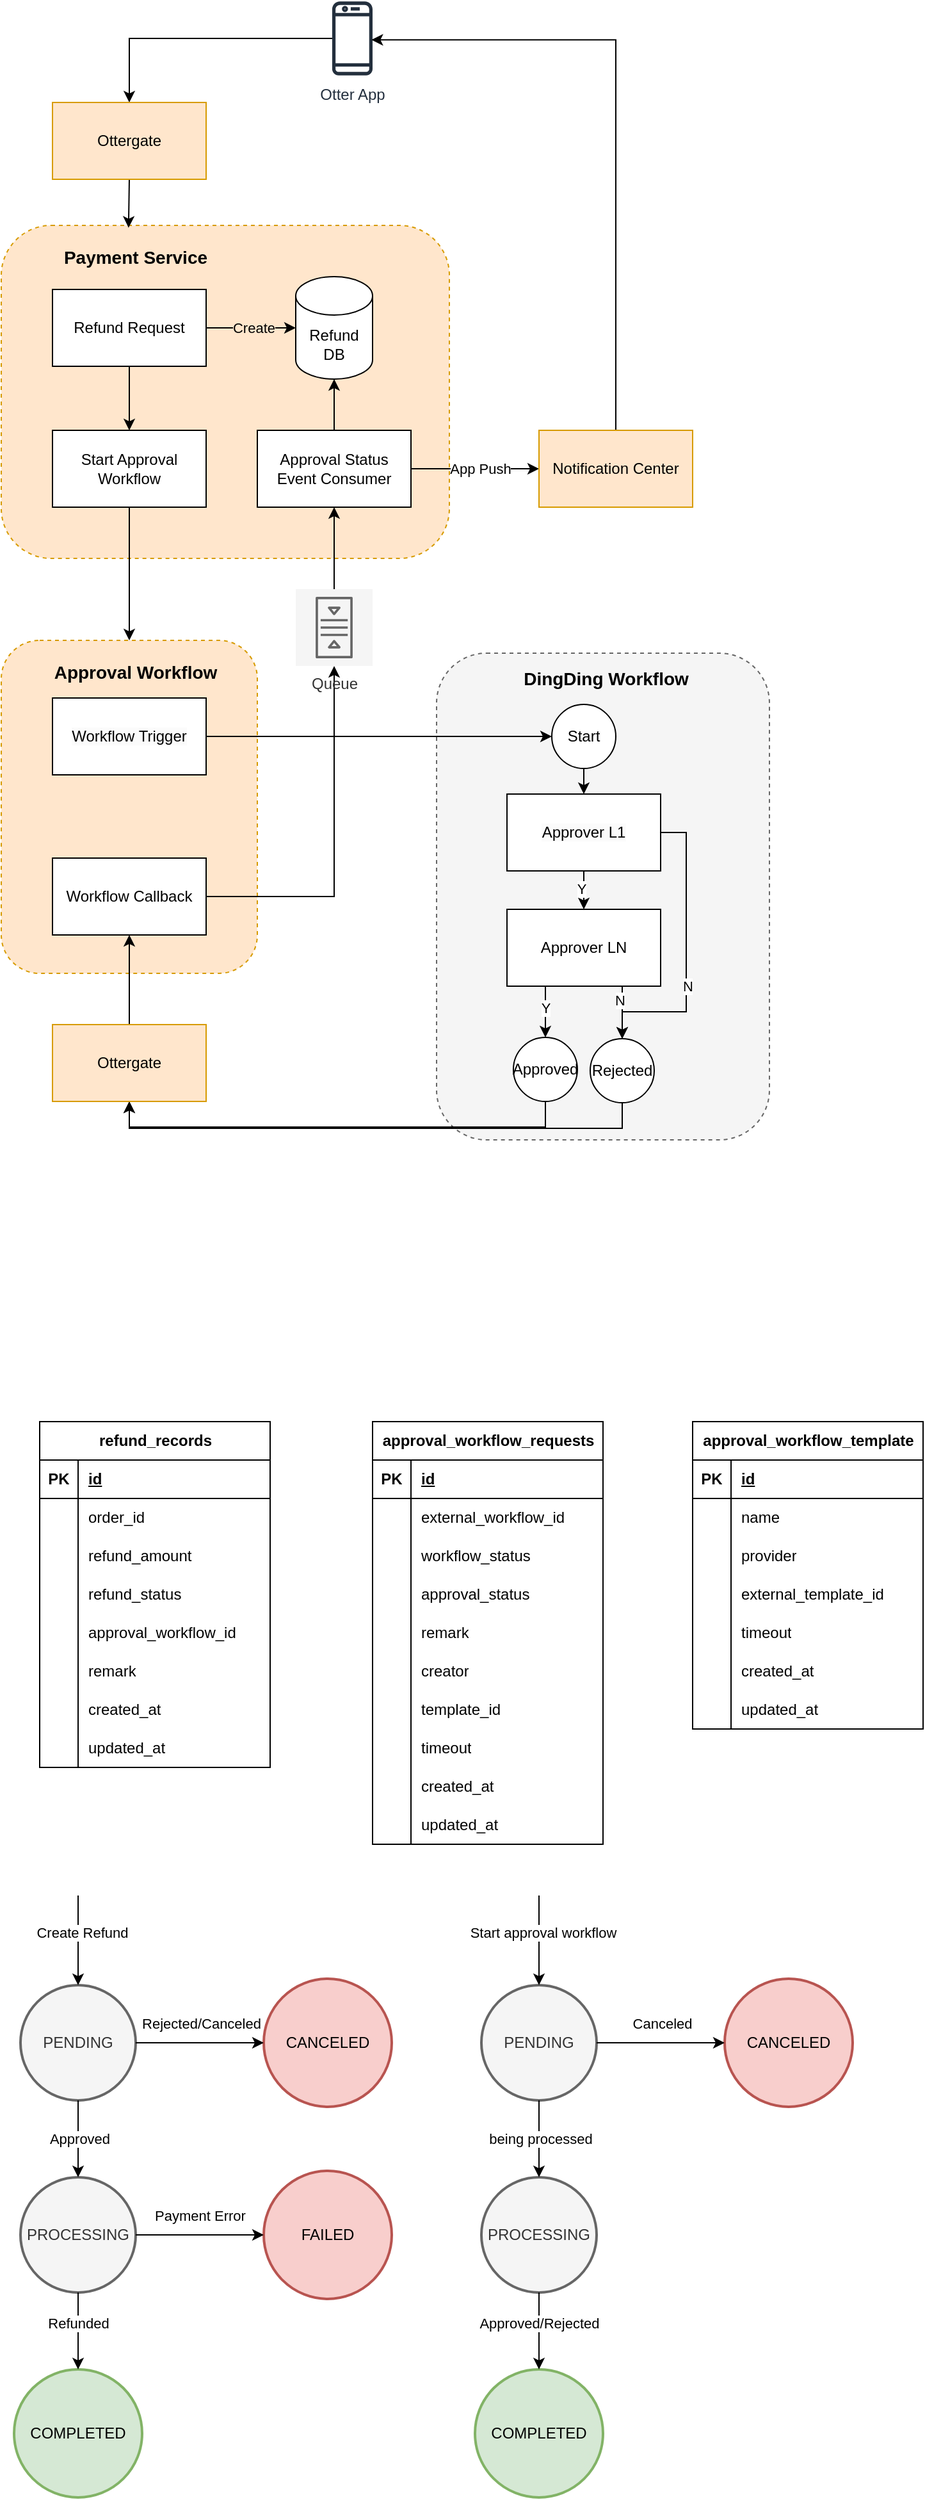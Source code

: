 <mxfile version="22.0.4" type="github">
  <diagram name="Page-1" id="4uHMcKMRvg0_LEWAuXip">
    <mxGraphModel dx="770" dy="955" grid="1" gridSize="10" guides="1" tooltips="1" connect="1" arrows="1" fold="1" page="1" pageScale="1" pageWidth="850" pageHeight="1100" math="0" shadow="0">
      <root>
        <mxCell id="0" />
        <mxCell id="1" parent="0" />
        <mxCell id="o_j3ER19nrDaT_RUkGzO-40" value="" style="rounded=1;whiteSpace=wrap;html=1;dashed=1;fillColor=#ffe6cc;strokeColor=#d79b00;" parent="1" vertex="1">
          <mxGeometry x="60" y="196" width="350" height="260" as="geometry" />
        </mxCell>
        <mxCell id="o_j3ER19nrDaT_RUkGzO-16" value="" style="rounded=1;whiteSpace=wrap;html=1;dashed=1;fillColor=#f5f5f5;fontColor=#333333;strokeColor=#666666;" parent="1" vertex="1">
          <mxGeometry x="400" y="530" width="260" height="380" as="geometry" />
        </mxCell>
        <mxCell id="o_j3ER19nrDaT_RUkGzO-13" value="" style="rounded=1;whiteSpace=wrap;html=1;dashed=1;fillColor=#ffe6cc;strokeColor=#d79b00;" parent="1" vertex="1">
          <mxGeometry x="60" y="520" width="200" height="260" as="geometry" />
        </mxCell>
        <mxCell id="o_j3ER19nrDaT_RUkGzO-6" value="" style="edgeStyle=orthogonalEdgeStyle;rounded=0;orthogonalLoop=1;jettySize=auto;html=1;entryX=0.5;entryY=0;entryDx=0;entryDy=0;" parent="1" source="o_j3ER19nrDaT_RUkGzO-3" target="o_j3ER19nrDaT_RUkGzO-59" edge="1">
          <mxGeometry relative="1" as="geometry" />
        </mxCell>
        <mxCell id="o_j3ER19nrDaT_RUkGzO-3" value="Otter App" style="sketch=0;outlineConnect=0;fontColor=#232F3E;gradientColor=none;fillColor=#232F3D;strokeColor=none;dashed=0;verticalLabelPosition=bottom;verticalAlign=top;align=center;html=1;fontSize=12;fontStyle=0;aspect=fixed;pointerEvents=1;shape=mxgraph.aws4.mobile_client;" parent="1" vertex="1">
          <mxGeometry x="318.46" y="20" width="31.54" height="60" as="geometry" />
        </mxCell>
        <mxCell id="o_j3ER19nrDaT_RUkGzO-44" style="edgeStyle=orthogonalEdgeStyle;rounded=0;orthogonalLoop=1;jettySize=auto;html=1;exitX=0.5;exitY=1;exitDx=0;exitDy=0;" parent="1" source="o_j3ER19nrDaT_RUkGzO-5" target="o_j3ER19nrDaT_RUkGzO-42" edge="1">
          <mxGeometry relative="1" as="geometry" />
        </mxCell>
        <mxCell id="o_j3ER19nrDaT_RUkGzO-47" style="edgeStyle=orthogonalEdgeStyle;rounded=0;orthogonalLoop=1;jettySize=auto;html=1;exitX=1;exitY=0.5;exitDx=0;exitDy=0;" parent="1" source="o_j3ER19nrDaT_RUkGzO-5" target="o_j3ER19nrDaT_RUkGzO-9" edge="1">
          <mxGeometry relative="1" as="geometry" />
        </mxCell>
        <mxCell id="o_j3ER19nrDaT_RUkGzO-48" value="Create" style="edgeLabel;html=1;align=center;verticalAlign=middle;resizable=0;points=[];labelBackgroundColor=#ffe6cc;" parent="o_j3ER19nrDaT_RUkGzO-47" vertex="1" connectable="0">
          <mxGeometry x="-0.273" y="-3" relative="1" as="geometry">
            <mxPoint x="11" y="-3" as="offset" />
          </mxGeometry>
        </mxCell>
        <mxCell id="o_j3ER19nrDaT_RUkGzO-5" value="Refund Request" style="rounded=0;whiteSpace=wrap;html=1;" parent="1" vertex="1">
          <mxGeometry x="100" y="246" width="120" height="60" as="geometry" />
        </mxCell>
        <mxCell id="o_j3ER19nrDaT_RUkGzO-9" value="Refund&lt;br&gt;DB" style="shape=cylinder3;whiteSpace=wrap;html=1;boundedLbl=1;backgroundOutline=1;size=15;" parent="1" vertex="1">
          <mxGeometry x="290" y="236" width="60" height="80" as="geometry" />
        </mxCell>
        <mxCell id="o_j3ER19nrDaT_RUkGzO-57" style="edgeStyle=orthogonalEdgeStyle;rounded=0;orthogonalLoop=1;jettySize=auto;html=1;exitX=1;exitY=0.5;exitDx=0;exitDy=0;" parent="1" source="o_j3ER19nrDaT_RUkGzO-12" target="o_j3ER19nrDaT_RUkGzO-21" edge="1">
          <mxGeometry relative="1" as="geometry" />
        </mxCell>
        <mxCell id="o_j3ER19nrDaT_RUkGzO-12" value="&lt;span style=&quot;color: rgb(0, 0, 0); font-family: Helvetica; font-size: 12px; font-style: normal; font-variant-ligatures: normal; font-variant-caps: normal; font-weight: 400; letter-spacing: normal; orphans: 2; text-align: center; text-indent: 0px; text-transform: none; widows: 2; word-spacing: 0px; -webkit-text-stroke-width: 0px; background-color: rgb(251, 251, 251); text-decoration-thickness: initial; text-decoration-style: initial; text-decoration-color: initial; float: none; display: inline !important;&quot;&gt;Workflow Trigger&lt;/span&gt;" style="rounded=0;whiteSpace=wrap;html=1;" parent="1" vertex="1">
          <mxGeometry x="100" y="565" width="120" height="60" as="geometry" />
        </mxCell>
        <mxCell id="o_j3ER19nrDaT_RUkGzO-14" value="&lt;font style=&quot;font-size: 14px;&quot;&gt;&lt;b&gt;Approval Workflow&lt;/b&gt;&lt;/font&gt;" style="text;html=1;strokeColor=none;fillColor=none;align=center;verticalAlign=middle;whiteSpace=wrap;rounded=0;" parent="1" vertex="1">
          <mxGeometry x="100" y="530" width="130" height="30" as="geometry" />
        </mxCell>
        <mxCell id="o_j3ER19nrDaT_RUkGzO-46" style="edgeStyle=orthogonalEdgeStyle;rounded=0;orthogonalLoop=1;jettySize=auto;html=1;exitX=1;exitY=0.5;exitDx=0;exitDy=0;" parent="1" source="o_j3ER19nrDaT_RUkGzO-15" target="o_j3ER19nrDaT_RUkGzO-45" edge="1">
          <mxGeometry relative="1" as="geometry" />
        </mxCell>
        <mxCell id="o_j3ER19nrDaT_RUkGzO-15" value="Workflow Callback" style="rounded=0;whiteSpace=wrap;html=1;" parent="1" vertex="1">
          <mxGeometry x="100" y="690" width="120" height="60" as="geometry" />
        </mxCell>
        <mxCell id="o_j3ER19nrDaT_RUkGzO-26" style="edgeStyle=orthogonalEdgeStyle;rounded=0;orthogonalLoop=1;jettySize=auto;html=1;exitX=0.5;exitY=1;exitDx=0;exitDy=0;" parent="1" source="o_j3ER19nrDaT_RUkGzO-17" target="o_j3ER19nrDaT_RUkGzO-19" edge="1">
          <mxGeometry relative="1" as="geometry" />
        </mxCell>
        <mxCell id="o_j3ER19nrDaT_RUkGzO-34" value="Y" style="edgeLabel;html=1;align=center;verticalAlign=middle;resizable=0;points=[];" parent="o_j3ER19nrDaT_RUkGzO-26" vertex="1" connectable="0">
          <mxGeometry x="0.346" y="-2" relative="1" as="geometry">
            <mxPoint as="offset" />
          </mxGeometry>
        </mxCell>
        <mxCell id="o_j3ER19nrDaT_RUkGzO-28" style="edgeStyle=orthogonalEdgeStyle;rounded=0;orthogonalLoop=1;jettySize=auto;html=1;exitX=1;exitY=0.5;exitDx=0;exitDy=0;entryX=0.5;entryY=0;entryDx=0;entryDy=0;" parent="1" source="o_j3ER19nrDaT_RUkGzO-17" target="o_j3ER19nrDaT_RUkGzO-25" edge="1">
          <mxGeometry relative="1" as="geometry">
            <Array as="points">
              <mxPoint x="595" y="670" />
              <mxPoint x="595" y="810" />
              <mxPoint x="545" y="810" />
            </Array>
          </mxGeometry>
        </mxCell>
        <mxCell id="o_j3ER19nrDaT_RUkGzO-31" value="N" style="edgeLabel;html=1;align=center;verticalAlign=middle;resizable=0;points=[];" parent="o_j3ER19nrDaT_RUkGzO-28" vertex="1" connectable="0">
          <mxGeometry x="0.081" y="-4" relative="1" as="geometry">
            <mxPoint x="5" y="15" as="offset" />
          </mxGeometry>
        </mxCell>
        <mxCell id="o_j3ER19nrDaT_RUkGzO-17" value="&lt;span style=&quot;color: rgb(0, 0, 0); font-family: Helvetica; font-size: 12px; font-style: normal; font-variant-ligatures: normal; font-variant-caps: normal; font-weight: 400; letter-spacing: normal; orphans: 2; text-align: center; text-indent: 0px; text-transform: none; widows: 2; word-spacing: 0px; -webkit-text-stroke-width: 0px; background-color: rgb(251, 251, 251); text-decoration-thickness: initial; text-decoration-style: initial; text-decoration-color: initial; float: none; display: inline !important;&quot;&gt;Approver L1&lt;/span&gt;" style="rounded=0;whiteSpace=wrap;html=1;" parent="1" vertex="1">
          <mxGeometry x="455" y="640" width="120" height="60" as="geometry" />
        </mxCell>
        <mxCell id="o_j3ER19nrDaT_RUkGzO-18" value="&lt;b&gt;&lt;font style=&quot;font-size: 14px;&quot;&gt;DingDing Workflow&lt;/font&gt;&lt;/b&gt;" style="text;html=1;strokeColor=none;fillColor=none;align=center;verticalAlign=middle;whiteSpace=wrap;rounded=0;" parent="1" vertex="1">
          <mxGeometry x="455" y="535" width="155" height="30" as="geometry" />
        </mxCell>
        <mxCell id="o_j3ER19nrDaT_RUkGzO-27" style="edgeStyle=orthogonalEdgeStyle;rounded=0;orthogonalLoop=1;jettySize=auto;html=1;exitX=0.25;exitY=1;exitDx=0;exitDy=0;entryX=0.5;entryY=0;entryDx=0;entryDy=0;" parent="1" source="o_j3ER19nrDaT_RUkGzO-19" target="o_j3ER19nrDaT_RUkGzO-22" edge="1">
          <mxGeometry relative="1" as="geometry" />
        </mxCell>
        <mxCell id="o_j3ER19nrDaT_RUkGzO-32" value="Y" style="edgeLabel;html=1;align=center;verticalAlign=middle;resizable=0;points=[];" parent="o_j3ER19nrDaT_RUkGzO-27" vertex="1" connectable="0">
          <mxGeometry x="-0.164" relative="1" as="geometry">
            <mxPoint as="offset" />
          </mxGeometry>
        </mxCell>
        <mxCell id="o_j3ER19nrDaT_RUkGzO-30" style="edgeStyle=orthogonalEdgeStyle;rounded=0;orthogonalLoop=1;jettySize=auto;html=1;exitX=0.75;exitY=1;exitDx=0;exitDy=0;entryX=0.5;entryY=0;entryDx=0;entryDy=0;" parent="1" source="o_j3ER19nrDaT_RUkGzO-19" target="o_j3ER19nrDaT_RUkGzO-25" edge="1">
          <mxGeometry relative="1" as="geometry" />
        </mxCell>
        <mxCell id="o_j3ER19nrDaT_RUkGzO-33" value="N" style="edgeLabel;html=1;align=center;verticalAlign=middle;resizable=0;points=[];" parent="o_j3ER19nrDaT_RUkGzO-30" vertex="1" connectable="0">
          <mxGeometry x="-0.481" y="-2" relative="1" as="geometry">
            <mxPoint as="offset" />
          </mxGeometry>
        </mxCell>
        <mxCell id="o_j3ER19nrDaT_RUkGzO-19" value="Approver LN" style="rounded=0;whiteSpace=wrap;html=1;" parent="1" vertex="1">
          <mxGeometry x="455" y="730" width="120" height="60" as="geometry" />
        </mxCell>
        <mxCell id="o_j3ER19nrDaT_RUkGzO-38" style="edgeStyle=orthogonalEdgeStyle;rounded=0;orthogonalLoop=1;jettySize=auto;html=1;exitX=0.5;exitY=1;exitDx=0;exitDy=0;entryX=0.5;entryY=0;entryDx=0;entryDy=0;" parent="1" source="o_j3ER19nrDaT_RUkGzO-21" target="o_j3ER19nrDaT_RUkGzO-17" edge="1">
          <mxGeometry relative="1" as="geometry" />
        </mxCell>
        <mxCell id="o_j3ER19nrDaT_RUkGzO-21" value="Start" style="ellipse;whiteSpace=wrap;html=1;aspect=fixed;" parent="1" vertex="1">
          <mxGeometry x="490" y="570" width="50" height="50" as="geometry" />
        </mxCell>
        <mxCell id="o_j3ER19nrDaT_RUkGzO-58" style="edgeStyle=orthogonalEdgeStyle;rounded=0;orthogonalLoop=1;jettySize=auto;html=1;exitX=0.5;exitY=1;exitDx=0;exitDy=0;" parent="1" source="o_j3ER19nrDaT_RUkGzO-22" edge="1">
          <mxGeometry relative="1" as="geometry">
            <Array as="points">
              <mxPoint x="485" y="900" />
              <mxPoint x="160" y="900" />
            </Array>
            <mxPoint x="160" y="880" as="targetPoint" />
          </mxGeometry>
        </mxCell>
        <mxCell id="o_j3ER19nrDaT_RUkGzO-22" value="Approved" style="ellipse;whiteSpace=wrap;html=1;aspect=fixed;" parent="1" vertex="1">
          <mxGeometry x="460" y="830" width="50" height="50" as="geometry" />
        </mxCell>
        <mxCell id="o_j3ER19nrDaT_RUkGzO-37" style="edgeStyle=orthogonalEdgeStyle;rounded=0;orthogonalLoop=1;jettySize=auto;html=1;exitX=0.5;exitY=1;exitDx=0;exitDy=0;entryX=0.5;entryY=1;entryDx=0;entryDy=0;" parent="1" source="o_j3ER19nrDaT_RUkGzO-25" target="0Br5wsLOPRUd37sEz9fp-1" edge="1">
          <mxGeometry relative="1" as="geometry">
            <Array as="points">
              <mxPoint x="545" y="901" />
              <mxPoint x="160" y="901" />
            </Array>
          </mxGeometry>
        </mxCell>
        <mxCell id="o_j3ER19nrDaT_RUkGzO-25" value="Rejected" style="ellipse;whiteSpace=wrap;html=1;aspect=fixed;" parent="1" vertex="1">
          <mxGeometry x="520" y="831" width="50" height="50" as="geometry" />
        </mxCell>
        <mxCell id="o_j3ER19nrDaT_RUkGzO-41" value="&lt;font style=&quot;font-size: 14px;&quot;&gt;&lt;b&gt;Payment Service&lt;/b&gt;&lt;/font&gt;" style="text;html=1;strokeColor=none;fillColor=none;align=center;verticalAlign=middle;whiteSpace=wrap;rounded=0;" parent="1" vertex="1">
          <mxGeometry x="100" y="206" width="130" height="30" as="geometry" />
        </mxCell>
        <mxCell id="o_j3ER19nrDaT_RUkGzO-50" style="edgeStyle=orthogonalEdgeStyle;rounded=0;orthogonalLoop=1;jettySize=auto;html=1;exitX=0.5;exitY=1;exitDx=0;exitDy=0;entryX=0.5;entryY=0;entryDx=0;entryDy=0;" parent="1" source="o_j3ER19nrDaT_RUkGzO-42" target="o_j3ER19nrDaT_RUkGzO-13" edge="1">
          <mxGeometry relative="1" as="geometry" />
        </mxCell>
        <mxCell id="o_j3ER19nrDaT_RUkGzO-42" value="Start Approval Workflow" style="rounded=0;whiteSpace=wrap;html=1;" parent="1" vertex="1">
          <mxGeometry x="100" y="356" width="120" height="60" as="geometry" />
        </mxCell>
        <mxCell id="o_j3ER19nrDaT_RUkGzO-51" style="edgeStyle=orthogonalEdgeStyle;rounded=0;orthogonalLoop=1;jettySize=auto;html=1;exitX=0.5;exitY=0;exitDx=0;exitDy=0;entryX=0.5;entryY=1;entryDx=0;entryDy=0;entryPerimeter=0;" parent="1" source="o_j3ER19nrDaT_RUkGzO-43" target="o_j3ER19nrDaT_RUkGzO-9" edge="1">
          <mxGeometry relative="1" as="geometry" />
        </mxCell>
        <mxCell id="o_j3ER19nrDaT_RUkGzO-54" style="edgeStyle=orthogonalEdgeStyle;rounded=0;orthogonalLoop=1;jettySize=auto;html=1;exitX=1;exitY=0.5;exitDx=0;exitDy=0;entryX=0;entryY=0.5;entryDx=0;entryDy=0;" parent="1" source="o_j3ER19nrDaT_RUkGzO-43" target="o_j3ER19nrDaT_RUkGzO-52" edge="1">
          <mxGeometry relative="1" as="geometry" />
        </mxCell>
        <mxCell id="o_j3ER19nrDaT_RUkGzO-55" value="App Push" style="edgeLabel;html=1;align=center;verticalAlign=middle;resizable=0;points=[];" parent="o_j3ER19nrDaT_RUkGzO-54" vertex="1" connectable="0">
          <mxGeometry x="0.068" relative="1" as="geometry">
            <mxPoint as="offset" />
          </mxGeometry>
        </mxCell>
        <mxCell id="o_j3ER19nrDaT_RUkGzO-43" value="Approval Status Event Consumer" style="rounded=0;whiteSpace=wrap;html=1;" parent="1" vertex="1">
          <mxGeometry x="260" y="356" width="120" height="60" as="geometry" />
        </mxCell>
        <mxCell id="o_j3ER19nrDaT_RUkGzO-49" style="edgeStyle=orthogonalEdgeStyle;rounded=0;orthogonalLoop=1;jettySize=auto;html=1;" parent="1" source="o_j3ER19nrDaT_RUkGzO-45" target="o_j3ER19nrDaT_RUkGzO-43" edge="1">
          <mxGeometry relative="1" as="geometry" />
        </mxCell>
        <mxCell id="o_j3ER19nrDaT_RUkGzO-45" value="Queue&lt;br&gt;" style="sketch=0;outlineConnect=0;fontColor=#333333;strokeColor=#666666;fillColor=#f5f5f5;dashed=0;verticalLabelPosition=bottom;verticalAlign=top;align=center;html=1;fontSize=12;fontStyle=0;aspect=fixed;shape=mxgraph.aws4.resourceIcon;resIcon=mxgraph.aws4.queue;direction=south;" parent="1" vertex="1">
          <mxGeometry x="290" y="480" width="60" height="60" as="geometry" />
        </mxCell>
        <mxCell id="o_j3ER19nrDaT_RUkGzO-53" style="edgeStyle=orthogonalEdgeStyle;rounded=0;orthogonalLoop=1;jettySize=auto;html=1;exitX=0.5;exitY=0;exitDx=0;exitDy=0;entryX=0.974;entryY=0.519;entryDx=0;entryDy=0;entryPerimeter=0;" parent="1" source="o_j3ER19nrDaT_RUkGzO-52" target="o_j3ER19nrDaT_RUkGzO-3" edge="1">
          <mxGeometry relative="1" as="geometry" />
        </mxCell>
        <mxCell id="o_j3ER19nrDaT_RUkGzO-52" value="Notification Center" style="rounded=0;whiteSpace=wrap;html=1;fillColor=#ffe6cc;strokeColor=#d79b00;" parent="1" vertex="1">
          <mxGeometry x="480" y="356" width="120" height="60" as="geometry" />
        </mxCell>
        <mxCell id="o_j3ER19nrDaT_RUkGzO-60" style="edgeStyle=orthogonalEdgeStyle;rounded=0;orthogonalLoop=1;jettySize=auto;html=1;exitX=0.5;exitY=1;exitDx=0;exitDy=0;entryX=0.284;entryY=0.007;entryDx=0;entryDy=0;entryPerimeter=0;" parent="1" source="o_j3ER19nrDaT_RUkGzO-59" target="o_j3ER19nrDaT_RUkGzO-40" edge="1">
          <mxGeometry relative="1" as="geometry" />
        </mxCell>
        <mxCell id="o_j3ER19nrDaT_RUkGzO-59" value="Ottergate" style="rounded=0;whiteSpace=wrap;html=1;fillColor=#ffe6cc;strokeColor=#d79b00;" parent="1" vertex="1">
          <mxGeometry x="100" y="100" width="120" height="60" as="geometry" />
        </mxCell>
        <mxCell id="0Br5wsLOPRUd37sEz9fp-2" style="edgeStyle=orthogonalEdgeStyle;rounded=0;orthogonalLoop=1;jettySize=auto;html=1;exitX=0.5;exitY=0;exitDx=0;exitDy=0;entryX=0.5;entryY=1;entryDx=0;entryDy=0;" edge="1" parent="1" source="0Br5wsLOPRUd37sEz9fp-1" target="o_j3ER19nrDaT_RUkGzO-15">
          <mxGeometry relative="1" as="geometry" />
        </mxCell>
        <mxCell id="0Br5wsLOPRUd37sEz9fp-1" value="Ottergate" style="rounded=0;whiteSpace=wrap;html=1;fillColor=#ffe6cc;strokeColor=#d79b00;" vertex="1" parent="1">
          <mxGeometry x="100" y="820" width="120" height="60" as="geometry" />
        </mxCell>
        <mxCell id="0Br5wsLOPRUd37sEz9fp-13" value="refund_records" style="shape=table;startSize=30;container=1;collapsible=1;childLayout=tableLayout;fixedRows=1;rowLines=0;fontStyle=1;align=center;resizeLast=1;html=1;" vertex="1" parent="1">
          <mxGeometry x="90" y="1130" width="180" height="270" as="geometry" />
        </mxCell>
        <mxCell id="0Br5wsLOPRUd37sEz9fp-14" value="" style="shape=tableRow;horizontal=0;startSize=0;swimlaneHead=0;swimlaneBody=0;fillColor=none;collapsible=0;dropTarget=0;points=[[0,0.5],[1,0.5]];portConstraint=eastwest;top=0;left=0;right=0;bottom=1;" vertex="1" parent="0Br5wsLOPRUd37sEz9fp-13">
          <mxGeometry y="30" width="180" height="30" as="geometry" />
        </mxCell>
        <mxCell id="0Br5wsLOPRUd37sEz9fp-15" value="PK" style="shape=partialRectangle;connectable=0;fillColor=none;top=0;left=0;bottom=0;right=0;fontStyle=1;overflow=hidden;whiteSpace=wrap;html=1;" vertex="1" parent="0Br5wsLOPRUd37sEz9fp-14">
          <mxGeometry width="30" height="30" as="geometry">
            <mxRectangle width="30" height="30" as="alternateBounds" />
          </mxGeometry>
        </mxCell>
        <mxCell id="0Br5wsLOPRUd37sEz9fp-16" value="id" style="shape=partialRectangle;connectable=0;fillColor=none;top=0;left=0;bottom=0;right=0;align=left;spacingLeft=6;fontStyle=5;overflow=hidden;whiteSpace=wrap;html=1;" vertex="1" parent="0Br5wsLOPRUd37sEz9fp-14">
          <mxGeometry x="30" width="150" height="30" as="geometry">
            <mxRectangle width="150" height="30" as="alternateBounds" />
          </mxGeometry>
        </mxCell>
        <mxCell id="0Br5wsLOPRUd37sEz9fp-17" value="" style="shape=tableRow;horizontal=0;startSize=0;swimlaneHead=0;swimlaneBody=0;fillColor=none;collapsible=0;dropTarget=0;points=[[0,0.5],[1,0.5]];portConstraint=eastwest;top=0;left=0;right=0;bottom=0;" vertex="1" parent="0Br5wsLOPRUd37sEz9fp-13">
          <mxGeometry y="60" width="180" height="30" as="geometry" />
        </mxCell>
        <mxCell id="0Br5wsLOPRUd37sEz9fp-18" value="" style="shape=partialRectangle;connectable=0;fillColor=none;top=0;left=0;bottom=0;right=0;editable=1;overflow=hidden;whiteSpace=wrap;html=1;" vertex="1" parent="0Br5wsLOPRUd37sEz9fp-17">
          <mxGeometry width="30" height="30" as="geometry">
            <mxRectangle width="30" height="30" as="alternateBounds" />
          </mxGeometry>
        </mxCell>
        <mxCell id="0Br5wsLOPRUd37sEz9fp-19" value="order_id" style="shape=partialRectangle;connectable=0;fillColor=none;top=0;left=0;bottom=0;right=0;align=left;spacingLeft=6;overflow=hidden;whiteSpace=wrap;html=1;" vertex="1" parent="0Br5wsLOPRUd37sEz9fp-17">
          <mxGeometry x="30" width="150" height="30" as="geometry">
            <mxRectangle width="150" height="30" as="alternateBounds" />
          </mxGeometry>
        </mxCell>
        <mxCell id="0Br5wsLOPRUd37sEz9fp-20" value="" style="shape=tableRow;horizontal=0;startSize=0;swimlaneHead=0;swimlaneBody=0;fillColor=none;collapsible=0;dropTarget=0;points=[[0,0.5],[1,0.5]];portConstraint=eastwest;top=0;left=0;right=0;bottom=0;" vertex="1" parent="0Br5wsLOPRUd37sEz9fp-13">
          <mxGeometry y="90" width="180" height="30" as="geometry" />
        </mxCell>
        <mxCell id="0Br5wsLOPRUd37sEz9fp-21" value="" style="shape=partialRectangle;connectable=0;fillColor=none;top=0;left=0;bottom=0;right=0;editable=1;overflow=hidden;whiteSpace=wrap;html=1;" vertex="1" parent="0Br5wsLOPRUd37sEz9fp-20">
          <mxGeometry width="30" height="30" as="geometry">
            <mxRectangle width="30" height="30" as="alternateBounds" />
          </mxGeometry>
        </mxCell>
        <mxCell id="0Br5wsLOPRUd37sEz9fp-22" value="refund_amount" style="shape=partialRectangle;connectable=0;fillColor=none;top=0;left=0;bottom=0;right=0;align=left;spacingLeft=6;overflow=hidden;whiteSpace=wrap;html=1;" vertex="1" parent="0Br5wsLOPRUd37sEz9fp-20">
          <mxGeometry x="30" width="150" height="30" as="geometry">
            <mxRectangle width="150" height="30" as="alternateBounds" />
          </mxGeometry>
        </mxCell>
        <mxCell id="0Br5wsLOPRUd37sEz9fp-23" value="" style="shape=tableRow;horizontal=0;startSize=0;swimlaneHead=0;swimlaneBody=0;fillColor=none;collapsible=0;dropTarget=0;points=[[0,0.5],[1,0.5]];portConstraint=eastwest;top=0;left=0;right=0;bottom=0;" vertex="1" parent="0Br5wsLOPRUd37sEz9fp-13">
          <mxGeometry y="120" width="180" height="30" as="geometry" />
        </mxCell>
        <mxCell id="0Br5wsLOPRUd37sEz9fp-24" value="" style="shape=partialRectangle;connectable=0;fillColor=none;top=0;left=0;bottom=0;right=0;editable=1;overflow=hidden;whiteSpace=wrap;html=1;" vertex="1" parent="0Br5wsLOPRUd37sEz9fp-23">
          <mxGeometry width="30" height="30" as="geometry">
            <mxRectangle width="30" height="30" as="alternateBounds" />
          </mxGeometry>
        </mxCell>
        <mxCell id="0Br5wsLOPRUd37sEz9fp-25" value="refund_status" style="shape=partialRectangle;connectable=0;fillColor=none;top=0;left=0;bottom=0;right=0;align=left;spacingLeft=6;overflow=hidden;whiteSpace=wrap;html=1;" vertex="1" parent="0Br5wsLOPRUd37sEz9fp-23">
          <mxGeometry x="30" width="150" height="30" as="geometry">
            <mxRectangle width="150" height="30" as="alternateBounds" />
          </mxGeometry>
        </mxCell>
        <mxCell id="0Br5wsLOPRUd37sEz9fp-73" value="" style="shape=tableRow;horizontal=0;startSize=0;swimlaneHead=0;swimlaneBody=0;fillColor=none;collapsible=0;dropTarget=0;points=[[0,0.5],[1,0.5]];portConstraint=eastwest;top=0;left=0;right=0;bottom=0;" vertex="1" parent="0Br5wsLOPRUd37sEz9fp-13">
          <mxGeometry y="150" width="180" height="30" as="geometry" />
        </mxCell>
        <mxCell id="0Br5wsLOPRUd37sEz9fp-74" value="" style="shape=partialRectangle;connectable=0;fillColor=none;top=0;left=0;bottom=0;right=0;editable=1;overflow=hidden;whiteSpace=wrap;html=1;" vertex="1" parent="0Br5wsLOPRUd37sEz9fp-73">
          <mxGeometry width="30" height="30" as="geometry">
            <mxRectangle width="30" height="30" as="alternateBounds" />
          </mxGeometry>
        </mxCell>
        <mxCell id="0Br5wsLOPRUd37sEz9fp-75" value="approval_workflow_id" style="shape=partialRectangle;connectable=0;fillColor=none;top=0;left=0;bottom=0;right=0;align=left;spacingLeft=6;overflow=hidden;whiteSpace=wrap;html=1;" vertex="1" parent="0Br5wsLOPRUd37sEz9fp-73">
          <mxGeometry x="30" width="150" height="30" as="geometry">
            <mxRectangle width="150" height="30" as="alternateBounds" />
          </mxGeometry>
        </mxCell>
        <mxCell id="0Br5wsLOPRUd37sEz9fp-27" value="" style="shape=tableRow;horizontal=0;startSize=0;swimlaneHead=0;swimlaneBody=0;fillColor=none;collapsible=0;dropTarget=0;points=[[0,0.5],[1,0.5]];portConstraint=eastwest;top=0;left=0;right=0;bottom=0;" vertex="1" parent="0Br5wsLOPRUd37sEz9fp-13">
          <mxGeometry y="180" width="180" height="30" as="geometry" />
        </mxCell>
        <mxCell id="0Br5wsLOPRUd37sEz9fp-28" value="" style="shape=partialRectangle;connectable=0;fillColor=none;top=0;left=0;bottom=0;right=0;editable=1;overflow=hidden;whiteSpace=wrap;html=1;" vertex="1" parent="0Br5wsLOPRUd37sEz9fp-27">
          <mxGeometry width="30" height="30" as="geometry">
            <mxRectangle width="30" height="30" as="alternateBounds" />
          </mxGeometry>
        </mxCell>
        <mxCell id="0Br5wsLOPRUd37sEz9fp-29" value="remark" style="shape=partialRectangle;connectable=0;fillColor=none;top=0;left=0;bottom=0;right=0;align=left;spacingLeft=6;overflow=hidden;whiteSpace=wrap;html=1;" vertex="1" parent="0Br5wsLOPRUd37sEz9fp-27">
          <mxGeometry x="30" width="150" height="30" as="geometry">
            <mxRectangle width="150" height="30" as="alternateBounds" />
          </mxGeometry>
        </mxCell>
        <mxCell id="0Br5wsLOPRUd37sEz9fp-30" value="" style="shape=tableRow;horizontal=0;startSize=0;swimlaneHead=0;swimlaneBody=0;fillColor=none;collapsible=0;dropTarget=0;points=[[0,0.5],[1,0.5]];portConstraint=eastwest;top=0;left=0;right=0;bottom=0;" vertex="1" parent="0Br5wsLOPRUd37sEz9fp-13">
          <mxGeometry y="210" width="180" height="30" as="geometry" />
        </mxCell>
        <mxCell id="0Br5wsLOPRUd37sEz9fp-31" value="" style="shape=partialRectangle;connectable=0;fillColor=none;top=0;left=0;bottom=0;right=0;editable=1;overflow=hidden;whiteSpace=wrap;html=1;" vertex="1" parent="0Br5wsLOPRUd37sEz9fp-30">
          <mxGeometry width="30" height="30" as="geometry">
            <mxRectangle width="30" height="30" as="alternateBounds" />
          </mxGeometry>
        </mxCell>
        <mxCell id="0Br5wsLOPRUd37sEz9fp-32" value="created_at" style="shape=partialRectangle;connectable=0;fillColor=none;top=0;left=0;bottom=0;right=0;align=left;spacingLeft=6;overflow=hidden;whiteSpace=wrap;html=1;" vertex="1" parent="0Br5wsLOPRUd37sEz9fp-30">
          <mxGeometry x="30" width="150" height="30" as="geometry">
            <mxRectangle width="150" height="30" as="alternateBounds" />
          </mxGeometry>
        </mxCell>
        <mxCell id="0Br5wsLOPRUd37sEz9fp-33" value="" style="shape=tableRow;horizontal=0;startSize=0;swimlaneHead=0;swimlaneBody=0;fillColor=none;collapsible=0;dropTarget=0;points=[[0,0.5],[1,0.5]];portConstraint=eastwest;top=0;left=0;right=0;bottom=0;" vertex="1" parent="0Br5wsLOPRUd37sEz9fp-13">
          <mxGeometry y="240" width="180" height="30" as="geometry" />
        </mxCell>
        <mxCell id="0Br5wsLOPRUd37sEz9fp-34" value="" style="shape=partialRectangle;connectable=0;fillColor=none;top=0;left=0;bottom=0;right=0;editable=1;overflow=hidden;whiteSpace=wrap;html=1;" vertex="1" parent="0Br5wsLOPRUd37sEz9fp-33">
          <mxGeometry width="30" height="30" as="geometry">
            <mxRectangle width="30" height="30" as="alternateBounds" />
          </mxGeometry>
        </mxCell>
        <mxCell id="0Br5wsLOPRUd37sEz9fp-35" value="updated_at" style="shape=partialRectangle;connectable=0;fillColor=none;top=0;left=0;bottom=0;right=0;align=left;spacingLeft=6;overflow=hidden;whiteSpace=wrap;html=1;" vertex="1" parent="0Br5wsLOPRUd37sEz9fp-33">
          <mxGeometry x="30" width="150" height="30" as="geometry">
            <mxRectangle width="150" height="30" as="alternateBounds" />
          </mxGeometry>
        </mxCell>
        <mxCell id="0Br5wsLOPRUd37sEz9fp-39" value="approval_workflow_requests" style="shape=table;startSize=30;container=1;collapsible=1;childLayout=tableLayout;fixedRows=1;rowLines=0;fontStyle=1;align=center;resizeLast=1;html=1;" vertex="1" parent="1">
          <mxGeometry x="350" y="1130" width="180" height="330" as="geometry">
            <mxRectangle x="350" y="1130" width="210" height="30" as="alternateBounds" />
          </mxGeometry>
        </mxCell>
        <mxCell id="0Br5wsLOPRUd37sEz9fp-40" value="" style="shape=tableRow;horizontal=0;startSize=0;swimlaneHead=0;swimlaneBody=0;fillColor=none;collapsible=0;dropTarget=0;points=[[0,0.5],[1,0.5]];portConstraint=eastwest;top=0;left=0;right=0;bottom=1;" vertex="1" parent="0Br5wsLOPRUd37sEz9fp-39">
          <mxGeometry y="30" width="180" height="30" as="geometry" />
        </mxCell>
        <mxCell id="0Br5wsLOPRUd37sEz9fp-41" value="PK" style="shape=partialRectangle;connectable=0;fillColor=none;top=0;left=0;bottom=0;right=0;fontStyle=1;overflow=hidden;whiteSpace=wrap;html=1;" vertex="1" parent="0Br5wsLOPRUd37sEz9fp-40">
          <mxGeometry width="30" height="30" as="geometry">
            <mxRectangle width="30" height="30" as="alternateBounds" />
          </mxGeometry>
        </mxCell>
        <mxCell id="0Br5wsLOPRUd37sEz9fp-42" value="id" style="shape=partialRectangle;connectable=0;fillColor=none;top=0;left=0;bottom=0;right=0;align=left;spacingLeft=6;fontStyle=5;overflow=hidden;whiteSpace=wrap;html=1;" vertex="1" parent="0Br5wsLOPRUd37sEz9fp-40">
          <mxGeometry x="30" width="150" height="30" as="geometry">
            <mxRectangle width="150" height="30" as="alternateBounds" />
          </mxGeometry>
        </mxCell>
        <mxCell id="0Br5wsLOPRUd37sEz9fp-46" value="" style="shape=tableRow;horizontal=0;startSize=0;swimlaneHead=0;swimlaneBody=0;fillColor=none;collapsible=0;dropTarget=0;points=[[0,0.5],[1,0.5]];portConstraint=eastwest;top=0;left=0;right=0;bottom=0;" vertex="1" parent="0Br5wsLOPRUd37sEz9fp-39">
          <mxGeometry y="60" width="180" height="30" as="geometry" />
        </mxCell>
        <mxCell id="0Br5wsLOPRUd37sEz9fp-47" value="" style="shape=partialRectangle;connectable=0;fillColor=none;top=0;left=0;bottom=0;right=0;editable=1;overflow=hidden;whiteSpace=wrap;html=1;" vertex="1" parent="0Br5wsLOPRUd37sEz9fp-46">
          <mxGeometry width="30" height="30" as="geometry">
            <mxRectangle width="30" height="30" as="alternateBounds" />
          </mxGeometry>
        </mxCell>
        <mxCell id="0Br5wsLOPRUd37sEz9fp-48" value="external_workflow_id" style="shape=partialRectangle;connectable=0;fillColor=none;top=0;left=0;bottom=0;right=0;align=left;spacingLeft=6;overflow=hidden;whiteSpace=wrap;html=1;" vertex="1" parent="0Br5wsLOPRUd37sEz9fp-46">
          <mxGeometry x="30" width="150" height="30" as="geometry">
            <mxRectangle width="150" height="30" as="alternateBounds" />
          </mxGeometry>
        </mxCell>
        <mxCell id="0Br5wsLOPRUd37sEz9fp-49" value="" style="shape=tableRow;horizontal=0;startSize=0;swimlaneHead=0;swimlaneBody=0;fillColor=none;collapsible=0;dropTarget=0;points=[[0,0.5],[1,0.5]];portConstraint=eastwest;top=0;left=0;right=0;bottom=0;" vertex="1" parent="0Br5wsLOPRUd37sEz9fp-39">
          <mxGeometry y="90" width="180" height="30" as="geometry" />
        </mxCell>
        <mxCell id="0Br5wsLOPRUd37sEz9fp-50" value="" style="shape=partialRectangle;connectable=0;fillColor=none;top=0;left=0;bottom=0;right=0;editable=1;overflow=hidden;whiteSpace=wrap;html=1;" vertex="1" parent="0Br5wsLOPRUd37sEz9fp-49">
          <mxGeometry width="30" height="30" as="geometry">
            <mxRectangle width="30" height="30" as="alternateBounds" />
          </mxGeometry>
        </mxCell>
        <mxCell id="0Br5wsLOPRUd37sEz9fp-51" value="workflow_status" style="shape=partialRectangle;connectable=0;fillColor=none;top=0;left=0;bottom=0;right=0;align=left;spacingLeft=6;overflow=hidden;whiteSpace=wrap;html=1;" vertex="1" parent="0Br5wsLOPRUd37sEz9fp-49">
          <mxGeometry x="30" width="150" height="30" as="geometry">
            <mxRectangle width="150" height="30" as="alternateBounds" />
          </mxGeometry>
        </mxCell>
        <mxCell id="0Br5wsLOPRUd37sEz9fp-70" value="" style="shape=tableRow;horizontal=0;startSize=0;swimlaneHead=0;swimlaneBody=0;fillColor=none;collapsible=0;dropTarget=0;points=[[0,0.5],[1,0.5]];portConstraint=eastwest;top=0;left=0;right=0;bottom=0;" vertex="1" parent="0Br5wsLOPRUd37sEz9fp-39">
          <mxGeometry y="120" width="180" height="30" as="geometry" />
        </mxCell>
        <mxCell id="0Br5wsLOPRUd37sEz9fp-71" value="" style="shape=partialRectangle;connectable=0;fillColor=none;top=0;left=0;bottom=0;right=0;editable=1;overflow=hidden;whiteSpace=wrap;html=1;" vertex="1" parent="0Br5wsLOPRUd37sEz9fp-70">
          <mxGeometry width="30" height="30" as="geometry">
            <mxRectangle width="30" height="30" as="alternateBounds" />
          </mxGeometry>
        </mxCell>
        <mxCell id="0Br5wsLOPRUd37sEz9fp-72" value="approval_status" style="shape=partialRectangle;connectable=0;fillColor=none;top=0;left=0;bottom=0;right=0;align=left;spacingLeft=6;overflow=hidden;whiteSpace=wrap;html=1;" vertex="1" parent="0Br5wsLOPRUd37sEz9fp-70">
          <mxGeometry x="30" width="150" height="30" as="geometry">
            <mxRectangle width="150" height="30" as="alternateBounds" />
          </mxGeometry>
        </mxCell>
        <mxCell id="0Br5wsLOPRUd37sEz9fp-61" value="" style="shape=tableRow;horizontal=0;startSize=0;swimlaneHead=0;swimlaneBody=0;fillColor=none;collapsible=0;dropTarget=0;points=[[0,0.5],[1,0.5]];portConstraint=eastwest;top=0;left=0;right=0;bottom=0;" vertex="1" parent="0Br5wsLOPRUd37sEz9fp-39">
          <mxGeometry y="150" width="180" height="30" as="geometry" />
        </mxCell>
        <mxCell id="0Br5wsLOPRUd37sEz9fp-62" value="" style="shape=partialRectangle;connectable=0;fillColor=none;top=0;left=0;bottom=0;right=0;editable=1;overflow=hidden;whiteSpace=wrap;html=1;" vertex="1" parent="0Br5wsLOPRUd37sEz9fp-61">
          <mxGeometry width="30" height="30" as="geometry">
            <mxRectangle width="30" height="30" as="alternateBounds" />
          </mxGeometry>
        </mxCell>
        <mxCell id="0Br5wsLOPRUd37sEz9fp-63" value="remark" style="shape=partialRectangle;connectable=0;fillColor=none;top=0;left=0;bottom=0;right=0;align=left;spacingLeft=6;overflow=hidden;whiteSpace=wrap;html=1;" vertex="1" parent="0Br5wsLOPRUd37sEz9fp-61">
          <mxGeometry x="30" width="150" height="30" as="geometry">
            <mxRectangle width="150" height="30" as="alternateBounds" />
          </mxGeometry>
        </mxCell>
        <mxCell id="0Br5wsLOPRUd37sEz9fp-52" value="" style="shape=tableRow;horizontal=0;startSize=0;swimlaneHead=0;swimlaneBody=0;fillColor=none;collapsible=0;dropTarget=0;points=[[0,0.5],[1,0.5]];portConstraint=eastwest;top=0;left=0;right=0;bottom=0;" vertex="1" parent="0Br5wsLOPRUd37sEz9fp-39">
          <mxGeometry y="180" width="180" height="30" as="geometry" />
        </mxCell>
        <mxCell id="0Br5wsLOPRUd37sEz9fp-53" value="" style="shape=partialRectangle;connectable=0;fillColor=none;top=0;left=0;bottom=0;right=0;editable=1;overflow=hidden;whiteSpace=wrap;html=1;" vertex="1" parent="0Br5wsLOPRUd37sEz9fp-52">
          <mxGeometry width="30" height="30" as="geometry">
            <mxRectangle width="30" height="30" as="alternateBounds" />
          </mxGeometry>
        </mxCell>
        <mxCell id="0Br5wsLOPRUd37sEz9fp-54" value="creator" style="shape=partialRectangle;connectable=0;fillColor=none;top=0;left=0;bottom=0;right=0;align=left;spacingLeft=6;overflow=hidden;whiteSpace=wrap;html=1;" vertex="1" parent="0Br5wsLOPRUd37sEz9fp-52">
          <mxGeometry x="30" width="150" height="30" as="geometry">
            <mxRectangle width="150" height="30" as="alternateBounds" />
          </mxGeometry>
        </mxCell>
        <mxCell id="0Br5wsLOPRUd37sEz9fp-109" value="" style="shape=tableRow;horizontal=0;startSize=0;swimlaneHead=0;swimlaneBody=0;fillColor=none;collapsible=0;dropTarget=0;points=[[0,0.5],[1,0.5]];portConstraint=eastwest;top=0;left=0;right=0;bottom=0;" vertex="1" parent="0Br5wsLOPRUd37sEz9fp-39">
          <mxGeometry y="210" width="180" height="30" as="geometry" />
        </mxCell>
        <mxCell id="0Br5wsLOPRUd37sEz9fp-110" value="" style="shape=partialRectangle;connectable=0;fillColor=none;top=0;left=0;bottom=0;right=0;editable=1;overflow=hidden;whiteSpace=wrap;html=1;" vertex="1" parent="0Br5wsLOPRUd37sEz9fp-109">
          <mxGeometry width="30" height="30" as="geometry">
            <mxRectangle width="30" height="30" as="alternateBounds" />
          </mxGeometry>
        </mxCell>
        <mxCell id="0Br5wsLOPRUd37sEz9fp-111" value="template_id" style="shape=partialRectangle;connectable=0;fillColor=none;top=0;left=0;bottom=0;right=0;align=left;spacingLeft=6;overflow=hidden;whiteSpace=wrap;html=1;" vertex="1" parent="0Br5wsLOPRUd37sEz9fp-109">
          <mxGeometry x="30" width="150" height="30" as="geometry">
            <mxRectangle width="150" height="30" as="alternateBounds" />
          </mxGeometry>
        </mxCell>
        <mxCell id="0Br5wsLOPRUd37sEz9fp-148" value="" style="shape=tableRow;horizontal=0;startSize=0;swimlaneHead=0;swimlaneBody=0;fillColor=none;collapsible=0;dropTarget=0;points=[[0,0.5],[1,0.5]];portConstraint=eastwest;top=0;left=0;right=0;bottom=0;" vertex="1" parent="0Br5wsLOPRUd37sEz9fp-39">
          <mxGeometry y="240" width="180" height="30" as="geometry" />
        </mxCell>
        <mxCell id="0Br5wsLOPRUd37sEz9fp-149" value="" style="shape=partialRectangle;connectable=0;fillColor=none;top=0;left=0;bottom=0;right=0;editable=1;overflow=hidden;whiteSpace=wrap;html=1;" vertex="1" parent="0Br5wsLOPRUd37sEz9fp-148">
          <mxGeometry width="30" height="30" as="geometry">
            <mxRectangle width="30" height="30" as="alternateBounds" />
          </mxGeometry>
        </mxCell>
        <mxCell id="0Br5wsLOPRUd37sEz9fp-150" value="timeout" style="shape=partialRectangle;connectable=0;fillColor=none;top=0;left=0;bottom=0;right=0;align=left;spacingLeft=6;overflow=hidden;whiteSpace=wrap;html=1;" vertex="1" parent="0Br5wsLOPRUd37sEz9fp-148">
          <mxGeometry x="30" width="150" height="30" as="geometry">
            <mxRectangle width="150" height="30" as="alternateBounds" />
          </mxGeometry>
        </mxCell>
        <mxCell id="0Br5wsLOPRUd37sEz9fp-64" value="" style="shape=tableRow;horizontal=0;startSize=0;swimlaneHead=0;swimlaneBody=0;fillColor=none;collapsible=0;dropTarget=0;points=[[0,0.5],[1,0.5]];portConstraint=eastwest;top=0;left=0;right=0;bottom=0;" vertex="1" parent="0Br5wsLOPRUd37sEz9fp-39">
          <mxGeometry y="270" width="180" height="30" as="geometry" />
        </mxCell>
        <mxCell id="0Br5wsLOPRUd37sEz9fp-65" value="" style="shape=partialRectangle;connectable=0;fillColor=none;top=0;left=0;bottom=0;right=0;editable=1;overflow=hidden;whiteSpace=wrap;html=1;" vertex="1" parent="0Br5wsLOPRUd37sEz9fp-64">
          <mxGeometry width="30" height="30" as="geometry">
            <mxRectangle width="30" height="30" as="alternateBounds" />
          </mxGeometry>
        </mxCell>
        <mxCell id="0Br5wsLOPRUd37sEz9fp-66" value="created_at" style="shape=partialRectangle;connectable=0;fillColor=none;top=0;left=0;bottom=0;right=0;align=left;spacingLeft=6;overflow=hidden;whiteSpace=wrap;html=1;" vertex="1" parent="0Br5wsLOPRUd37sEz9fp-64">
          <mxGeometry x="30" width="150" height="30" as="geometry">
            <mxRectangle width="150" height="30" as="alternateBounds" />
          </mxGeometry>
        </mxCell>
        <mxCell id="0Br5wsLOPRUd37sEz9fp-67" value="" style="shape=tableRow;horizontal=0;startSize=0;swimlaneHead=0;swimlaneBody=0;fillColor=none;collapsible=0;dropTarget=0;points=[[0,0.5],[1,0.5]];portConstraint=eastwest;top=0;left=0;right=0;bottom=0;" vertex="1" parent="0Br5wsLOPRUd37sEz9fp-39">
          <mxGeometry y="300" width="180" height="30" as="geometry" />
        </mxCell>
        <mxCell id="0Br5wsLOPRUd37sEz9fp-68" value="" style="shape=partialRectangle;connectable=0;fillColor=none;top=0;left=0;bottom=0;right=0;editable=1;overflow=hidden;whiteSpace=wrap;html=1;" vertex="1" parent="0Br5wsLOPRUd37sEz9fp-67">
          <mxGeometry width="30" height="30" as="geometry">
            <mxRectangle width="30" height="30" as="alternateBounds" />
          </mxGeometry>
        </mxCell>
        <mxCell id="0Br5wsLOPRUd37sEz9fp-69" value="updated_at" style="shape=partialRectangle;connectable=0;fillColor=none;top=0;left=0;bottom=0;right=0;align=left;spacingLeft=6;overflow=hidden;whiteSpace=wrap;html=1;" vertex="1" parent="0Br5wsLOPRUd37sEz9fp-67">
          <mxGeometry x="30" width="150" height="30" as="geometry">
            <mxRectangle width="150" height="30" as="alternateBounds" />
          </mxGeometry>
        </mxCell>
        <mxCell id="0Br5wsLOPRUd37sEz9fp-78" value="PENDING" style="strokeWidth=2;html=1;shape=mxgraph.flowchart.start_2;whiteSpace=wrap;fillColor=#f5f5f5;fontColor=#333333;strokeColor=#666666;" vertex="1" parent="1">
          <mxGeometry x="75" y="1570" width="90" height="90" as="geometry" />
        </mxCell>
        <mxCell id="0Br5wsLOPRUd37sEz9fp-79" value="CANCELED" style="strokeWidth=2;html=1;shape=mxgraph.flowchart.start_2;whiteSpace=wrap;fillColor=#f8cecc;strokeColor=#b85450;" vertex="1" parent="1">
          <mxGeometry x="265" y="1565" width="100" height="100" as="geometry" />
        </mxCell>
        <mxCell id="0Br5wsLOPRUd37sEz9fp-80" value="PROCESSING" style="strokeWidth=2;html=1;shape=mxgraph.flowchart.start_2;whiteSpace=wrap;fillColor=#f5f5f5;fontColor=#333333;strokeColor=#666666;" vertex="1" parent="1">
          <mxGeometry x="75" y="1720" width="90" height="90" as="geometry" />
        </mxCell>
        <mxCell id="0Br5wsLOPRUd37sEz9fp-81" value="COMPLETED" style="strokeWidth=2;html=1;shape=mxgraph.flowchart.start_2;whiteSpace=wrap;fillColor=#d5e8d4;strokeColor=#82b366;" vertex="1" parent="1">
          <mxGeometry x="70" y="1870" width="100" height="100" as="geometry" />
        </mxCell>
        <mxCell id="0Br5wsLOPRUd37sEz9fp-82" value="FAILED" style="strokeWidth=2;html=1;shape=mxgraph.flowchart.start_2;whiteSpace=wrap;fillColor=#f8cecc;strokeColor=#b85450;" vertex="1" parent="1">
          <mxGeometry x="265" y="1715" width="100" height="100" as="geometry" />
        </mxCell>
        <mxCell id="0Br5wsLOPRUd37sEz9fp-83" value="" style="endArrow=classic;html=1;rounded=0;entryX=0.5;entryY=0;entryDx=0;entryDy=0;entryPerimeter=0;" edge="1" parent="1" target="0Br5wsLOPRUd37sEz9fp-78">
          <mxGeometry width="50" height="50" relative="1" as="geometry">
            <mxPoint x="120" y="1500" as="sourcePoint" />
            <mxPoint x="-15" y="1480" as="targetPoint" />
          </mxGeometry>
        </mxCell>
        <mxCell id="0Br5wsLOPRUd37sEz9fp-84" value="Create Refund" style="edgeLabel;html=1;align=center;verticalAlign=middle;resizable=0;points=[];" vertex="1" connectable="0" parent="0Br5wsLOPRUd37sEz9fp-83">
          <mxGeometry x="-0.192" y="6" relative="1" as="geometry">
            <mxPoint x="-3" as="offset" />
          </mxGeometry>
        </mxCell>
        <mxCell id="0Br5wsLOPRUd37sEz9fp-86" style="edgeStyle=orthogonalEdgeStyle;rounded=0;orthogonalLoop=1;jettySize=auto;html=1;exitX=1;exitY=0.5;exitDx=0;exitDy=0;exitPerimeter=0;entryX=0;entryY=0.5;entryDx=0;entryDy=0;entryPerimeter=0;" edge="1" parent="1" source="0Br5wsLOPRUd37sEz9fp-78" target="0Br5wsLOPRUd37sEz9fp-79">
          <mxGeometry relative="1" as="geometry" />
        </mxCell>
        <mxCell id="0Br5wsLOPRUd37sEz9fp-87" value="Rejected/Canceled" style="edgeLabel;html=1;align=center;verticalAlign=middle;resizable=0;points=[];" vertex="1" connectable="0" parent="0Br5wsLOPRUd37sEz9fp-86">
          <mxGeometry x="-0.313" y="4" relative="1" as="geometry">
            <mxPoint x="16" y="-11" as="offset" />
          </mxGeometry>
        </mxCell>
        <mxCell id="0Br5wsLOPRUd37sEz9fp-88" style="edgeStyle=orthogonalEdgeStyle;rounded=0;orthogonalLoop=1;jettySize=auto;html=1;exitX=0.5;exitY=1;exitDx=0;exitDy=0;exitPerimeter=0;entryX=0.5;entryY=0;entryDx=0;entryDy=0;entryPerimeter=0;" edge="1" parent="1" source="0Br5wsLOPRUd37sEz9fp-78" target="0Br5wsLOPRUd37sEz9fp-80">
          <mxGeometry relative="1" as="geometry" />
        </mxCell>
        <mxCell id="0Br5wsLOPRUd37sEz9fp-89" value="Approved" style="edgeLabel;html=1;align=center;verticalAlign=middle;resizable=0;points=[];" vertex="1" connectable="0" parent="0Br5wsLOPRUd37sEz9fp-88">
          <mxGeometry x="0.006" y="1" relative="1" as="geometry">
            <mxPoint as="offset" />
          </mxGeometry>
        </mxCell>
        <mxCell id="0Br5wsLOPRUd37sEz9fp-90" style="edgeStyle=orthogonalEdgeStyle;rounded=0;orthogonalLoop=1;jettySize=auto;html=1;exitX=0.5;exitY=1;exitDx=0;exitDy=0;exitPerimeter=0;entryX=0.5;entryY=0;entryDx=0;entryDy=0;entryPerimeter=0;" edge="1" parent="1" source="0Br5wsLOPRUd37sEz9fp-80" target="0Br5wsLOPRUd37sEz9fp-81">
          <mxGeometry relative="1" as="geometry" />
        </mxCell>
        <mxCell id="0Br5wsLOPRUd37sEz9fp-91" value="Refunded" style="edgeLabel;html=1;align=center;verticalAlign=middle;resizable=0;points=[];" vertex="1" connectable="0" parent="0Br5wsLOPRUd37sEz9fp-90">
          <mxGeometry x="-0.194" relative="1" as="geometry">
            <mxPoint as="offset" />
          </mxGeometry>
        </mxCell>
        <mxCell id="0Br5wsLOPRUd37sEz9fp-92" style="edgeStyle=orthogonalEdgeStyle;rounded=0;orthogonalLoop=1;jettySize=auto;html=1;exitX=1;exitY=0.5;exitDx=0;exitDy=0;exitPerimeter=0;entryX=0;entryY=0.5;entryDx=0;entryDy=0;entryPerimeter=0;" edge="1" parent="1" source="0Br5wsLOPRUd37sEz9fp-80" target="0Br5wsLOPRUd37sEz9fp-82">
          <mxGeometry relative="1" as="geometry" />
        </mxCell>
        <mxCell id="0Br5wsLOPRUd37sEz9fp-93" value="Payment Error" style="edgeLabel;html=1;align=center;verticalAlign=middle;resizable=0;points=[];" vertex="1" connectable="0" parent="0Br5wsLOPRUd37sEz9fp-92">
          <mxGeometry x="-0.002" relative="1" as="geometry">
            <mxPoint y="-15" as="offset" />
          </mxGeometry>
        </mxCell>
        <mxCell id="0Br5wsLOPRUd37sEz9fp-94" value="PENDING" style="strokeWidth=2;html=1;shape=mxgraph.flowchart.start_2;whiteSpace=wrap;fillColor=#f5f5f5;fontColor=#333333;strokeColor=#666666;" vertex="1" parent="1">
          <mxGeometry x="435" y="1570" width="90" height="90" as="geometry" />
        </mxCell>
        <mxCell id="0Br5wsLOPRUd37sEz9fp-95" value="CANCELED" style="strokeWidth=2;html=1;shape=mxgraph.flowchart.start_2;whiteSpace=wrap;fillColor=#f8cecc;strokeColor=#b85450;" vertex="1" parent="1">
          <mxGeometry x="625" y="1565" width="100" height="100" as="geometry" />
        </mxCell>
        <mxCell id="0Br5wsLOPRUd37sEz9fp-96" value="PROCESSING" style="strokeWidth=2;html=1;shape=mxgraph.flowchart.start_2;whiteSpace=wrap;fillColor=#f5f5f5;fontColor=#333333;strokeColor=#666666;" vertex="1" parent="1">
          <mxGeometry x="435" y="1720" width="90" height="90" as="geometry" />
        </mxCell>
        <mxCell id="0Br5wsLOPRUd37sEz9fp-97" value="COMPLETED" style="strokeWidth=2;html=1;shape=mxgraph.flowchart.start_2;whiteSpace=wrap;fillColor=#d5e8d4;strokeColor=#82b366;" vertex="1" parent="1">
          <mxGeometry x="430" y="1870" width="100" height="100" as="geometry" />
        </mxCell>
        <mxCell id="0Br5wsLOPRUd37sEz9fp-99" value="" style="endArrow=classic;html=1;rounded=0;entryX=0.5;entryY=0;entryDx=0;entryDy=0;entryPerimeter=0;" edge="1" parent="1" target="0Br5wsLOPRUd37sEz9fp-94">
          <mxGeometry width="50" height="50" relative="1" as="geometry">
            <mxPoint x="480" y="1500" as="sourcePoint" />
            <mxPoint x="345" y="1480" as="targetPoint" />
          </mxGeometry>
        </mxCell>
        <mxCell id="0Br5wsLOPRUd37sEz9fp-100" value="Start approval workflow" style="edgeLabel;html=1;align=center;verticalAlign=middle;resizable=0;points=[];" vertex="1" connectable="0" parent="0Br5wsLOPRUd37sEz9fp-99">
          <mxGeometry x="-0.192" y="6" relative="1" as="geometry">
            <mxPoint x="-3" as="offset" />
          </mxGeometry>
        </mxCell>
        <mxCell id="0Br5wsLOPRUd37sEz9fp-101" style="edgeStyle=orthogonalEdgeStyle;rounded=0;orthogonalLoop=1;jettySize=auto;html=1;exitX=1;exitY=0.5;exitDx=0;exitDy=0;exitPerimeter=0;entryX=0;entryY=0.5;entryDx=0;entryDy=0;entryPerimeter=0;" edge="1" parent="1" source="0Br5wsLOPRUd37sEz9fp-94" target="0Br5wsLOPRUd37sEz9fp-95">
          <mxGeometry relative="1" as="geometry" />
        </mxCell>
        <mxCell id="0Br5wsLOPRUd37sEz9fp-102" value="Canceled" style="edgeLabel;html=1;align=center;verticalAlign=middle;resizable=0;points=[];" vertex="1" connectable="0" parent="0Br5wsLOPRUd37sEz9fp-101">
          <mxGeometry x="-0.313" y="4" relative="1" as="geometry">
            <mxPoint x="16" y="-11" as="offset" />
          </mxGeometry>
        </mxCell>
        <mxCell id="0Br5wsLOPRUd37sEz9fp-103" style="edgeStyle=orthogonalEdgeStyle;rounded=0;orthogonalLoop=1;jettySize=auto;html=1;exitX=0.5;exitY=1;exitDx=0;exitDy=0;exitPerimeter=0;entryX=0.5;entryY=0;entryDx=0;entryDy=0;entryPerimeter=0;" edge="1" parent="1" source="0Br5wsLOPRUd37sEz9fp-94" target="0Br5wsLOPRUd37sEz9fp-96">
          <mxGeometry relative="1" as="geometry" />
        </mxCell>
        <mxCell id="0Br5wsLOPRUd37sEz9fp-104" value="being processed" style="edgeLabel;html=1;align=center;verticalAlign=middle;resizable=0;points=[];" vertex="1" connectable="0" parent="0Br5wsLOPRUd37sEz9fp-103">
          <mxGeometry x="0.006" y="1" relative="1" as="geometry">
            <mxPoint as="offset" />
          </mxGeometry>
        </mxCell>
        <mxCell id="0Br5wsLOPRUd37sEz9fp-105" style="edgeStyle=orthogonalEdgeStyle;rounded=0;orthogonalLoop=1;jettySize=auto;html=1;exitX=0.5;exitY=1;exitDx=0;exitDy=0;exitPerimeter=0;entryX=0.5;entryY=0;entryDx=0;entryDy=0;entryPerimeter=0;" edge="1" parent="1" source="0Br5wsLOPRUd37sEz9fp-96" target="0Br5wsLOPRUd37sEz9fp-97">
          <mxGeometry relative="1" as="geometry" />
        </mxCell>
        <mxCell id="0Br5wsLOPRUd37sEz9fp-106" value="Approved/Rejected" style="edgeLabel;html=1;align=center;verticalAlign=middle;resizable=0;points=[];" vertex="1" connectable="0" parent="0Br5wsLOPRUd37sEz9fp-105">
          <mxGeometry x="-0.194" relative="1" as="geometry">
            <mxPoint as="offset" />
          </mxGeometry>
        </mxCell>
        <mxCell id="0Br5wsLOPRUd37sEz9fp-112" value="approval_workflow_template" style="shape=table;startSize=30;container=1;collapsible=1;childLayout=tableLayout;fixedRows=1;rowLines=0;fontStyle=1;align=center;resizeLast=1;html=1;" vertex="1" parent="1">
          <mxGeometry x="600" y="1130" width="180" height="240" as="geometry">
            <mxRectangle x="350" y="1130" width="210" height="30" as="alternateBounds" />
          </mxGeometry>
        </mxCell>
        <mxCell id="0Br5wsLOPRUd37sEz9fp-113" value="" style="shape=tableRow;horizontal=0;startSize=0;swimlaneHead=0;swimlaneBody=0;fillColor=none;collapsible=0;dropTarget=0;points=[[0,0.5],[1,0.5]];portConstraint=eastwest;top=0;left=0;right=0;bottom=1;" vertex="1" parent="0Br5wsLOPRUd37sEz9fp-112">
          <mxGeometry y="30" width="180" height="30" as="geometry" />
        </mxCell>
        <mxCell id="0Br5wsLOPRUd37sEz9fp-114" value="PK" style="shape=partialRectangle;connectable=0;fillColor=none;top=0;left=0;bottom=0;right=0;fontStyle=1;overflow=hidden;whiteSpace=wrap;html=1;" vertex="1" parent="0Br5wsLOPRUd37sEz9fp-113">
          <mxGeometry width="30" height="30" as="geometry">
            <mxRectangle width="30" height="30" as="alternateBounds" />
          </mxGeometry>
        </mxCell>
        <mxCell id="0Br5wsLOPRUd37sEz9fp-115" value="id" style="shape=partialRectangle;connectable=0;fillColor=none;top=0;left=0;bottom=0;right=0;align=left;spacingLeft=6;fontStyle=5;overflow=hidden;whiteSpace=wrap;html=1;" vertex="1" parent="0Br5wsLOPRUd37sEz9fp-113">
          <mxGeometry x="30" width="150" height="30" as="geometry">
            <mxRectangle width="150" height="30" as="alternateBounds" />
          </mxGeometry>
        </mxCell>
        <mxCell id="0Br5wsLOPRUd37sEz9fp-116" value="" style="shape=tableRow;horizontal=0;startSize=0;swimlaneHead=0;swimlaneBody=0;fillColor=none;collapsible=0;dropTarget=0;points=[[0,0.5],[1,0.5]];portConstraint=eastwest;top=0;left=0;right=0;bottom=0;" vertex="1" parent="0Br5wsLOPRUd37sEz9fp-112">
          <mxGeometry y="60" width="180" height="30" as="geometry" />
        </mxCell>
        <mxCell id="0Br5wsLOPRUd37sEz9fp-117" value="" style="shape=partialRectangle;connectable=0;fillColor=none;top=0;left=0;bottom=0;right=0;editable=1;overflow=hidden;whiteSpace=wrap;html=1;" vertex="1" parent="0Br5wsLOPRUd37sEz9fp-116">
          <mxGeometry width="30" height="30" as="geometry">
            <mxRectangle width="30" height="30" as="alternateBounds" />
          </mxGeometry>
        </mxCell>
        <mxCell id="0Br5wsLOPRUd37sEz9fp-118" value="name" style="shape=partialRectangle;connectable=0;fillColor=none;top=0;left=0;bottom=0;right=0;align=left;spacingLeft=6;overflow=hidden;whiteSpace=wrap;html=1;" vertex="1" parent="0Br5wsLOPRUd37sEz9fp-116">
          <mxGeometry x="30" width="150" height="30" as="geometry">
            <mxRectangle width="150" height="30" as="alternateBounds" />
          </mxGeometry>
        </mxCell>
        <mxCell id="0Br5wsLOPRUd37sEz9fp-119" value="" style="shape=tableRow;horizontal=0;startSize=0;swimlaneHead=0;swimlaneBody=0;fillColor=none;collapsible=0;dropTarget=0;points=[[0,0.5],[1,0.5]];portConstraint=eastwest;top=0;left=0;right=0;bottom=0;" vertex="1" parent="0Br5wsLOPRUd37sEz9fp-112">
          <mxGeometry y="90" width="180" height="30" as="geometry" />
        </mxCell>
        <mxCell id="0Br5wsLOPRUd37sEz9fp-120" value="" style="shape=partialRectangle;connectable=0;fillColor=none;top=0;left=0;bottom=0;right=0;editable=1;overflow=hidden;whiteSpace=wrap;html=1;" vertex="1" parent="0Br5wsLOPRUd37sEz9fp-119">
          <mxGeometry width="30" height="30" as="geometry">
            <mxRectangle width="30" height="30" as="alternateBounds" />
          </mxGeometry>
        </mxCell>
        <mxCell id="0Br5wsLOPRUd37sEz9fp-121" value="" style="shape=partialRectangle;connectable=0;fillColor=none;top=0;left=0;bottom=0;right=0;align=left;spacingLeft=6;overflow=hidden;whiteSpace=wrap;html=1;" vertex="1" parent="0Br5wsLOPRUd37sEz9fp-119">
          <mxGeometry x="30" width="150" height="30" as="geometry">
            <mxRectangle width="150" height="30" as="alternateBounds" />
          </mxGeometry>
        </mxCell>
        <mxCell id="0Br5wsLOPRUd37sEz9fp-134" value="" style="shape=tableRow;horizontal=0;startSize=0;swimlaneHead=0;swimlaneBody=0;fillColor=none;collapsible=0;dropTarget=0;points=[[0,0.5],[1,0.5]];portConstraint=eastwest;top=0;left=0;right=0;bottom=0;" vertex="1" parent="0Br5wsLOPRUd37sEz9fp-112">
          <mxGeometry y="120" width="180" height="30" as="geometry" />
        </mxCell>
        <mxCell id="0Br5wsLOPRUd37sEz9fp-135" value="" style="shape=partialRectangle;connectable=0;fillColor=none;top=0;left=0;bottom=0;right=0;editable=1;overflow=hidden;whiteSpace=wrap;html=1;" vertex="1" parent="0Br5wsLOPRUd37sEz9fp-134">
          <mxGeometry width="30" height="30" as="geometry">
            <mxRectangle width="30" height="30" as="alternateBounds" />
          </mxGeometry>
        </mxCell>
        <mxCell id="0Br5wsLOPRUd37sEz9fp-136" value="external_template_id" style="shape=partialRectangle;connectable=0;fillColor=none;top=0;left=0;bottom=0;right=0;align=left;spacingLeft=6;overflow=hidden;whiteSpace=wrap;html=1;" vertex="1" parent="0Br5wsLOPRUd37sEz9fp-134">
          <mxGeometry x="30" width="150" height="30" as="geometry">
            <mxRectangle width="150" height="30" as="alternateBounds" />
          </mxGeometry>
        </mxCell>
        <mxCell id="0Br5wsLOPRUd37sEz9fp-145" value="" style="shape=tableRow;horizontal=0;startSize=0;swimlaneHead=0;swimlaneBody=0;fillColor=none;collapsible=0;dropTarget=0;points=[[0,0.5],[1,0.5]];portConstraint=eastwest;top=0;left=0;right=0;bottom=0;" vertex="1" parent="0Br5wsLOPRUd37sEz9fp-112">
          <mxGeometry y="150" width="180" height="30" as="geometry" />
        </mxCell>
        <mxCell id="0Br5wsLOPRUd37sEz9fp-146" value="" style="shape=partialRectangle;connectable=0;fillColor=none;top=0;left=0;bottom=0;right=0;editable=1;overflow=hidden;whiteSpace=wrap;html=1;" vertex="1" parent="0Br5wsLOPRUd37sEz9fp-145">
          <mxGeometry width="30" height="30" as="geometry">
            <mxRectangle width="30" height="30" as="alternateBounds" />
          </mxGeometry>
        </mxCell>
        <mxCell id="0Br5wsLOPRUd37sEz9fp-147" value="timeout" style="shape=partialRectangle;connectable=0;fillColor=none;top=0;left=0;bottom=0;right=0;align=left;spacingLeft=6;overflow=hidden;whiteSpace=wrap;html=1;" vertex="1" parent="0Br5wsLOPRUd37sEz9fp-145">
          <mxGeometry x="30" width="150" height="30" as="geometry">
            <mxRectangle width="150" height="30" as="alternateBounds" />
          </mxGeometry>
        </mxCell>
        <mxCell id="0Br5wsLOPRUd37sEz9fp-137" value="" style="shape=tableRow;horizontal=0;startSize=0;swimlaneHead=0;swimlaneBody=0;fillColor=none;collapsible=0;dropTarget=0;points=[[0,0.5],[1,0.5]];portConstraint=eastwest;top=0;left=0;right=0;bottom=0;" vertex="1" parent="0Br5wsLOPRUd37sEz9fp-112">
          <mxGeometry y="180" width="180" height="30" as="geometry" />
        </mxCell>
        <mxCell id="0Br5wsLOPRUd37sEz9fp-138" value="" style="shape=partialRectangle;connectable=0;fillColor=none;top=0;left=0;bottom=0;right=0;editable=1;overflow=hidden;whiteSpace=wrap;html=1;" vertex="1" parent="0Br5wsLOPRUd37sEz9fp-137">
          <mxGeometry width="30" height="30" as="geometry">
            <mxRectangle width="30" height="30" as="alternateBounds" />
          </mxGeometry>
        </mxCell>
        <mxCell id="0Br5wsLOPRUd37sEz9fp-139" value="created_at" style="shape=partialRectangle;connectable=0;fillColor=none;top=0;left=0;bottom=0;right=0;align=left;spacingLeft=6;overflow=hidden;whiteSpace=wrap;html=1;" vertex="1" parent="0Br5wsLOPRUd37sEz9fp-137">
          <mxGeometry x="30" width="150" height="30" as="geometry">
            <mxRectangle width="150" height="30" as="alternateBounds" />
          </mxGeometry>
        </mxCell>
        <mxCell id="0Br5wsLOPRUd37sEz9fp-140" value="" style="shape=tableRow;horizontal=0;startSize=0;swimlaneHead=0;swimlaneBody=0;fillColor=none;collapsible=0;dropTarget=0;points=[[0,0.5],[1,0.5]];portConstraint=eastwest;top=0;left=0;right=0;bottom=0;" vertex="1" parent="0Br5wsLOPRUd37sEz9fp-112">
          <mxGeometry y="210" width="180" height="30" as="geometry" />
        </mxCell>
        <mxCell id="0Br5wsLOPRUd37sEz9fp-141" value="" style="shape=partialRectangle;connectable=0;fillColor=none;top=0;left=0;bottom=0;right=0;editable=1;overflow=hidden;whiteSpace=wrap;html=1;" vertex="1" parent="0Br5wsLOPRUd37sEz9fp-140">
          <mxGeometry width="30" height="30" as="geometry">
            <mxRectangle width="30" height="30" as="alternateBounds" />
          </mxGeometry>
        </mxCell>
        <mxCell id="0Br5wsLOPRUd37sEz9fp-142" value="updated_at" style="shape=partialRectangle;connectable=0;fillColor=none;top=0;left=0;bottom=0;right=0;align=left;spacingLeft=6;overflow=hidden;whiteSpace=wrap;html=1;" vertex="1" parent="0Br5wsLOPRUd37sEz9fp-140">
          <mxGeometry x="30" width="150" height="30" as="geometry">
            <mxRectangle width="150" height="30" as="alternateBounds" />
          </mxGeometry>
        </mxCell>
        <mxCell id="0Br5wsLOPRUd37sEz9fp-143" value="provider" style="shape=partialRectangle;connectable=0;fillColor=none;top=0;left=0;bottom=0;right=0;align=left;spacingLeft=6;overflow=hidden;whiteSpace=wrap;html=1;" vertex="1" parent="1">
          <mxGeometry x="630" y="1220" width="150" height="30" as="geometry">
            <mxRectangle width="150" height="30" as="alternateBounds" />
          </mxGeometry>
        </mxCell>
      </root>
    </mxGraphModel>
  </diagram>
</mxfile>
